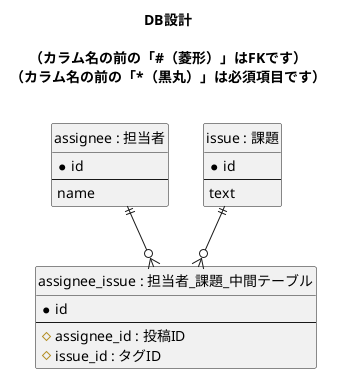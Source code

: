 @startuml

' hide the spot
hide circle

title
DB設計

（カラム名の前の「#（菱形）」はFKです）
（カラム名の前の「*（黒丸）」は必須項目です）

endtitle

entity "assignee : 担当者" as assignee {
  *id
  --
  name
}

entity "issue : 課題" as issue {
  *id
  --
  text
}

entity "assignee_issue : 担当者_課題_中間テーブル" as assignee_issue {
  *id
  --
  #assignee_id : 投稿ID
  #issue_id : タグID
}

assignee ||--o{ assignee_issue
issue ||--o{ assignee_issue

@enduml
